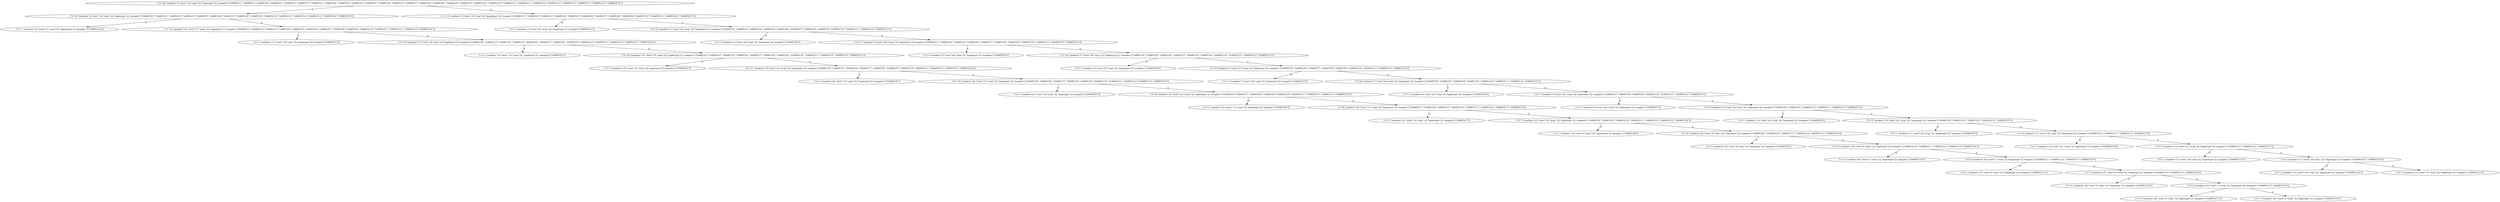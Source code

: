 digraph {
    0 [ label = "{\"n\":28,\"markers\":0,\"start\":32,\"stop\":32,\"haplotype\":[],\"samples\":[\"SAMPLE1\",\"SAMPLE1\",\"SAMPLE2\",\"SAMPLE2\",\"SAMPLE3\",\"SAMPLE3\",\"SAMPLE4\",\"SAMPLE4\",\"SAMPLE5\",\"SAMPLE5\",\"SAMPLE6\",\"SAMPLE6\",\"SAMPLE7\",\"SAMPLE7\",\"SAMPLE8\",\"SAMPLE8\",\"SAMPLE9\",\"SAMPLE9\",\"SAMPLE10\",\"SAMPLE10\",\"SAMPLE11\",\"SAMPLE11\",\"SAMPLE12\",\"SAMPLE12\",\"SAMPLE13\",\"SAMPLE13\",\"SAMPLE14\",\"SAMPLE14\"]}" ]
    1 [ label = "{\"n\":15,\"markers\":0,\"start\":32,\"stop\":32,\"haplotype\":[],\"samples\":[\"SAMPLE1\",\"SAMPLE2\",\"SAMPLE3\",\"SAMPLE4\",\"SAMPLE5\",\"SAMPLE6\",\"SAMPLE7\",\"SAMPLE8\",\"SAMPLE9\",\"SAMPLE10\",\"SAMPLE11\",\"SAMPLE12\",\"SAMPLE13\",\"SAMPLE14\",\"SAMPLE14\"]}" ]
    2 [ label = "{\"n\":1,\"markers\":16,\"start\":17,\"stop\":32,\"haplotype\":[],\"samples\":[\"SAMPLE14\"]}" ]
    3 [ label = "{\"n\":14,\"markers\":16,\"start\":17,\"stop\":32,\"haplotype\":[],\"samples\":[\"SAMPLE1\",\"SAMPLE2\",\"SAMPLE3\",\"SAMPLE4\",\"SAMPLE5\",\"SAMPLE6\",\"SAMPLE7\",\"SAMPLE8\",\"SAMPLE9\",\"SAMPLE10\",\"SAMPLE11\",\"SAMPLE12\",\"SAMPLE13\",\"SAMPLE14\"]}" ]
    4 [ label = "{\"n\":1,\"markers\":17,\"start\":16,\"stop\":32,\"haplotype\":[],\"samples\":[\"SAMPLE1\"]}" ]
    5 [ label = "{\"n\":13,\"markers\":17,\"start\":16,\"stop\":32,\"haplotype\":[],\"samples\":[\"SAMPLE2\",\"SAMPLE3\",\"SAMPLE4\",\"SAMPLE5\",\"SAMPLE6\",\"SAMPLE7\",\"SAMPLE8\",\"SAMPLE9\",\"SAMPLE10\",\"SAMPLE11\",\"SAMPLE12\",\"SAMPLE13\",\"SAMPLE14\"]}" ]
    6 [ label = "{\"n\":1,\"markers\":18,\"start\":15,\"stop\":32,\"haplotype\":[],\"samples\":[\"SAMPLE2\"]}" ]
    7 [ label = "{\"n\":12,\"markers\":18,\"start\":15,\"stop\":32,\"haplotype\":[],\"samples\":[\"SAMPLE3\",\"SAMPLE4\",\"SAMPLE5\",\"SAMPLE6\",\"SAMPLE7\",\"SAMPLE8\",\"SAMPLE9\",\"SAMPLE10\",\"SAMPLE11\",\"SAMPLE12\",\"SAMPLE13\",\"SAMPLE14\"]}" ]
    8 [ label = "{\"n\":1,\"markers\":19,\"start\":14,\"stop\":32,\"haplotype\":[],\"samples\":[\"SAMPLE3\"]}" ]
    9 [ label = "{\"n\":11,\"markers\":19,\"start\":14,\"stop\":32,\"haplotype\":[],\"samples\":[\"SAMPLE4\",\"SAMPLE5\",\"SAMPLE6\",\"SAMPLE7\",\"SAMPLE8\",\"SAMPLE9\",\"SAMPLE10\",\"SAMPLE11\",\"SAMPLE12\",\"SAMPLE13\",\"SAMPLE14\"]}" ]
    10 [ label = "{\"n\":1,\"markers\":20,\"start\":13,\"stop\":32,\"haplotype\":[],\"samples\":[\"SAMPLE4\"]}" ]
    11 [ label = "{\"n\":10,\"markers\":20,\"start\":13,\"stop\":32,\"haplotype\":[],\"samples\":[\"SAMPLE5\",\"SAMPLE6\",\"SAMPLE7\",\"SAMPLE8\",\"SAMPLE9\",\"SAMPLE10\",\"SAMPLE11\",\"SAMPLE12\",\"SAMPLE13\",\"SAMPLE14\"]}" ]
    12 [ label = "{\"n\":1,\"markers\":21,\"start\":12,\"stop\":32,\"haplotype\":[],\"samples\":[\"SAMPLE5\"]}" ]
    13 [ label = "{\"n\":9,\"markers\":21,\"start\":12,\"stop\":32,\"haplotype\":[],\"samples\":[\"SAMPLE6\",\"SAMPLE7\",\"SAMPLE8\",\"SAMPLE9\",\"SAMPLE10\",\"SAMPLE11\",\"SAMPLE12\",\"SAMPLE13\",\"SAMPLE14\"]}" ]
    14 [ label = "{\"n\":1,\"markers\":22,\"start\":11,\"stop\":32,\"haplotype\":[],\"samples\":[\"SAMPLE6\"]}" ]
    15 [ label = "{\"n\":8,\"markers\":22,\"start\":11,\"stop\":32,\"haplotype\":[],\"samples\":[\"SAMPLE7\",\"SAMPLE8\",\"SAMPLE9\",\"SAMPLE10\",\"SAMPLE11\",\"SAMPLE12\",\"SAMPLE13\",\"SAMPLE14\"]}" ]
    16 [ label = "{\"n\":1,\"markers\":23,\"start\":10,\"stop\":32,\"haplotype\":[],\"samples\":[\"SAMPLE7\"]}" ]
    17 [ label = "{\"n\":7,\"markers\":23,\"start\":10,\"stop\":32,\"haplotype\":[],\"samples\":[\"SAMPLE8\",\"SAMPLE9\",\"SAMPLE10\",\"SAMPLE11\",\"SAMPLE12\",\"SAMPLE13\",\"SAMPLE14\"]}" ]
    18 [ label = "{\"n\":1,\"markers\":24,\"start\":9,\"stop\":32,\"haplotype\":[],\"samples\":[\"SAMPLE8\"]}" ]
    19 [ label = "{\"n\":6,\"markers\":24,\"start\":9,\"stop\":32,\"haplotype\":[],\"samples\":[\"SAMPLE9\",\"SAMPLE10\",\"SAMPLE11\",\"SAMPLE12\",\"SAMPLE13\",\"SAMPLE14\"]}" ]
    20 [ label = "{\"n\":1,\"markers\":25,\"start\":8,\"stop\":32,\"haplotype\":[],\"samples\":[\"SAMPLE9\"]}" ]
    21 [ label = "{\"n\":5,\"markers\":25,\"start\":8,\"stop\":32,\"haplotype\":[],\"samples\":[\"SAMPLE10\",\"SAMPLE11\",\"SAMPLE12\",\"SAMPLE13\",\"SAMPLE14\"]}" ]
    22 [ label = "{\"n\":1,\"markers\":26,\"start\":7,\"stop\":32,\"haplotype\":[],\"samples\":[\"SAMPLE10\"]}" ]
    23 [ label = "{\"n\":4,\"markers\":26,\"start\":7,\"stop\":32,\"haplotype\":[],\"samples\":[\"SAMPLE11\",\"SAMPLE12\",\"SAMPLE13\",\"SAMPLE14\"]}" ]
    24 [ label = "{\"n\":1,\"markers\":27,\"start\":6,\"stop\":32,\"haplotype\":[],\"samples\":[\"SAMPLE11\"]}" ]
    25 [ label = "{\"n\":3,\"markers\":27,\"start\":6,\"stop\":32,\"haplotype\":[],\"samples\":[\"SAMPLE12\",\"SAMPLE13\",\"SAMPLE14\"]}" ]
    26 [ label = "{\"n\":1,\"markers\":28,\"start\":5,\"stop\":32,\"haplotype\":[],\"samples\":[\"SAMPLE12\"]}" ]
    27 [ label = "{\"n\":2,\"markers\":28,\"start\":5,\"stop\":32,\"haplotype\":[],\"samples\":[\"SAMPLE13\",\"SAMPLE14\"]}" ]
    28 [ label = "{\"n\":1,\"markers\":29,\"start\":4,\"stop\":32,\"haplotype\":[],\"samples\":[\"SAMPLE13\"]}" ]
    29 [ label = "{\"n\":1,\"markers\":29,\"start\":4,\"stop\":32,\"haplotype\":[],\"samples\":[\"SAMPLE14\"]}" ]
    30 [ label = "{\"n\":13,\"markers\":0,\"start\":32,\"stop\":32,\"haplotype\":[],\"samples\":[\"SAMPLE1\",\"SAMPLE2\",\"SAMPLE3\",\"SAMPLE4\",\"SAMPLE5\",\"SAMPLE6\",\"SAMPLE7\",\"SAMPLE8\",\"SAMPLE9\",\"SAMPLE10\",\"SAMPLE11\",\"SAMPLE12\",\"SAMPLE13\"]}" ]
    31 [ label = "{\"n\":1,\"markers\":3,\"start\":30,\"stop\":32,\"haplotype\":[],\"samples\":[\"SAMPLE1\"]}" ]
    32 [ label = "{\"n\":12,\"markers\":3,\"start\":30,\"stop\":32,\"haplotype\":[],\"samples\":[\"SAMPLE2\",\"SAMPLE3\",\"SAMPLE4\",\"SAMPLE5\",\"SAMPLE6\",\"SAMPLE7\",\"SAMPLE8\",\"SAMPLE9\",\"SAMPLE10\",\"SAMPLE11\",\"SAMPLE12\",\"SAMPLE13\"]}" ]
    33 [ label = "{\"n\":1,\"markers\":4,\"start\":29,\"stop\":32,\"haplotype\":[],\"samples\":[\"SAMPLE2\"]}" ]
    34 [ label = "{\"n\":11,\"markers\":4,\"start\":29,\"stop\":32,\"haplotype\":[],\"samples\":[\"SAMPLE3\",\"SAMPLE4\",\"SAMPLE5\",\"SAMPLE6\",\"SAMPLE7\",\"SAMPLE8\",\"SAMPLE9\",\"SAMPLE10\",\"SAMPLE11\",\"SAMPLE12\",\"SAMPLE13\"]}" ]
    35 [ label = "{\"n\":1,\"markers\":5,\"start\":28,\"stop\":32,\"haplotype\":[],\"samples\":[\"SAMPLE3\"]}" ]
    36 [ label = "{\"n\":10,\"markers\":5,\"start\":28,\"stop\":32,\"haplotype\":[],\"samples\":[\"SAMPLE4\",\"SAMPLE5\",\"SAMPLE6\",\"SAMPLE7\",\"SAMPLE8\",\"SAMPLE9\",\"SAMPLE10\",\"SAMPLE11\",\"SAMPLE12\",\"SAMPLE13\"]}" ]
    37 [ label = "{\"n\":1,\"markers\":6,\"start\":27,\"stop\":32,\"haplotype\":[],\"samples\":[\"SAMPLE4\"]}" ]
    38 [ label = "{\"n\":9,\"markers\":6,\"start\":27,\"stop\":32,\"haplotype\":[],\"samples\":[\"SAMPLE5\",\"SAMPLE6\",\"SAMPLE7\",\"SAMPLE8\",\"SAMPLE9\",\"SAMPLE10\",\"SAMPLE11\",\"SAMPLE12\",\"SAMPLE13\"]}" ]
    39 [ label = "{\"n\":1,\"markers\":7,\"start\":26,\"stop\":32,\"haplotype\":[],\"samples\":[\"SAMPLE5\"]}" ]
    40 [ label = "{\"n\":8,\"markers\":7,\"start\":26,\"stop\":32,\"haplotype\":[],\"samples\":[\"SAMPLE6\",\"SAMPLE7\",\"SAMPLE8\",\"SAMPLE9\",\"SAMPLE10\",\"SAMPLE11\",\"SAMPLE12\",\"SAMPLE13\"]}" ]
    41 [ label = "{\"n\":1,\"markers\":8,\"start\":25,\"stop\":32,\"haplotype\":[],\"samples\":[\"SAMPLE6\"]}" ]
    42 [ label = "{\"n\":7,\"markers\":8,\"start\":25,\"stop\":32,\"haplotype\":[],\"samples\":[\"SAMPLE7\",\"SAMPLE8\",\"SAMPLE9\",\"SAMPLE10\",\"SAMPLE11\",\"SAMPLE12\",\"SAMPLE13\"]}" ]
    43 [ label = "{\"n\":1,\"markers\":9,\"start\":24,\"stop\":32,\"haplotype\":[],\"samples\":[\"SAMPLE7\"]}" ]
    44 [ label = "{\"n\":6,\"markers\":9,\"start\":24,\"stop\":32,\"haplotype\":[],\"samples\":[\"SAMPLE8\",\"SAMPLE9\",\"SAMPLE10\",\"SAMPLE11\",\"SAMPLE12\",\"SAMPLE13\"]}" ]
    45 [ label = "{\"n\":1,\"markers\":10,\"start\":23,\"stop\":32,\"haplotype\":[],\"samples\":[\"SAMPLE8\"]}" ]
    46 [ label = "{\"n\":5,\"markers\":10,\"start\":23,\"stop\":32,\"haplotype\":[],\"samples\":[\"SAMPLE9\",\"SAMPLE10\",\"SAMPLE11\",\"SAMPLE12\",\"SAMPLE13\"]}" ]
    47 [ label = "{\"n\":1,\"markers\":11,\"start\":22,\"stop\":32,\"haplotype\":[],\"samples\":[\"SAMPLE9\"]}" ]
    48 [ label = "{\"n\":4,\"markers\":11,\"start\":22,\"stop\":32,\"haplotype\":[],\"samples\":[\"SAMPLE10\",\"SAMPLE11\",\"SAMPLE12\",\"SAMPLE13\"]}" ]
    49 [ label = "{\"n\":1,\"markers\":12,\"start\":21,\"stop\":32,\"haplotype\":[],\"samples\":[\"SAMPLE10\"]}" ]
    50 [ label = "{\"n\":3,\"markers\":12,\"start\":21,\"stop\":32,\"haplotype\":[],\"samples\":[\"SAMPLE11\",\"SAMPLE12\",\"SAMPLE13\"]}" ]
    51 [ label = "{\"n\":1,\"markers\":13,\"start\":20,\"stop\":32,\"haplotype\":[],\"samples\":[\"SAMPLE11\"]}" ]
    52 [ label = "{\"n\":2,\"markers\":13,\"start\":20,\"stop\":32,\"haplotype\":[],\"samples\":[\"SAMPLE12\",\"SAMPLE13\"]}" ]
    53 [ label = "{\"n\":1,\"markers\":14,\"start\":19,\"stop\":32,\"haplotype\":[],\"samples\":[\"SAMPLE12\"]}" ]
    54 [ label = "{\"n\":1,\"markers\":14,\"start\":19,\"stop\":32,\"haplotype\":[],\"samples\":[\"SAMPLE13\"]}" ]
    0 -> 1 [ label = "0" ]
    1 -> 2 [ label = "0" ]
    1 -> 3 [ label = "0" ]
    3 -> 4 [ label = "0" ]
    3 -> 5 [ label = "0" ]
    5 -> 6 [ label = "0" ]
    5 -> 7 [ label = "0" ]
    7 -> 8 [ label = "0" ]
    7 -> 9 [ label = "0" ]
    9 -> 10 [ label = "0" ]
    9 -> 11 [ label = "0" ]
    11 -> 12 [ label = "0" ]
    11 -> 13 [ label = "0" ]
    13 -> 14 [ label = "0" ]
    13 -> 15 [ label = "0" ]
    15 -> 16 [ label = "0" ]
    15 -> 17 [ label = "0" ]
    17 -> 18 [ label = "0" ]
    17 -> 19 [ label = "0" ]
    19 -> 20 [ label = "0" ]
    19 -> 21 [ label = "0" ]
    21 -> 22 [ label = "0" ]
    21 -> 23 [ label = "0" ]
    23 -> 24 [ label = "0" ]
    23 -> 25 [ label = "0" ]
    25 -> 26 [ label = "0" ]
    25 -> 27 [ label = "0" ]
    27 -> 28 [ label = "0" ]
    27 -> 29 [ label = "0" ]
    0 -> 30 [ label = "0" ]
    30 -> 31 [ label = "0" ]
    30 -> 32 [ label = "0" ]
    32 -> 33 [ label = "0" ]
    32 -> 34 [ label = "0" ]
    34 -> 35 [ label = "0" ]
    34 -> 36 [ label = "0" ]
    36 -> 37 [ label = "0" ]
    36 -> 38 [ label = "0" ]
    38 -> 39 [ label = "0" ]
    38 -> 40 [ label = "0" ]
    40 -> 41 [ label = "0" ]
    40 -> 42 [ label = "0" ]
    42 -> 43 [ label = "0" ]
    42 -> 44 [ label = "0" ]
    44 -> 45 [ label = "0" ]
    44 -> 46 [ label = "0" ]
    46 -> 47 [ label = "0" ]
    46 -> 48 [ label = "0" ]
    48 -> 49 [ label = "0" ]
    48 -> 50 [ label = "0" ]
    50 -> 51 [ label = "0" ]
    50 -> 52 [ label = "0" ]
    52 -> 53 [ label = "0" ]
    52 -> 54 [ label = "0" ]
}
